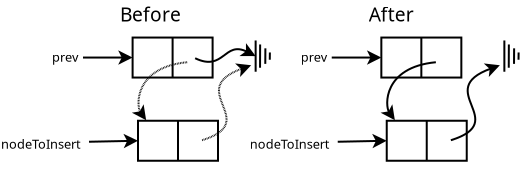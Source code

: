 <?xml version="1.0" encoding="UTF-8"?>
<dia:diagram xmlns:dia="http://www.lysator.liu.se/~alla/dia/">
  <dia:layer name="Background" visible="true">
    <dia:group>
      <dia:object type="Standard - Text" version="0" id="O0">
        <dia:attribute name="obj_pos">
          <dia:point val="6.8,4.4"/>
        </dia:attribute>
        <dia:attribute name="obj_bb">
          <dia:rectangle val="6.8,3.55;9.75,5"/>
        </dia:attribute>
        <dia:attribute name="text">
          <dia:composite type="text">
            <dia:attribute name="string">
              <dia:string>#Before#</dia:string>
            </dia:attribute>
            <dia:attribute name="font">
              <dia:font family="sans" style="0" name="Helvetica"/>
            </dia:attribute>
            <dia:attribute name="height">
              <dia:real val="1.2"/>
            </dia:attribute>
            <dia:attribute name="pos">
              <dia:point val="6.8,4.4"/>
            </dia:attribute>
            <dia:attribute name="color">
              <dia:color val="#000000"/>
            </dia:attribute>
            <dia:attribute name="alignment">
              <dia:enum val="0"/>
            </dia:attribute>
          </dia:composite>
        </dia:attribute>
      </dia:object>
      <dia:object type="Standard - Text" version="0" id="O1">
        <dia:attribute name="obj_pos">
          <dia:point val="3.4,6.41"/>
        </dia:attribute>
        <dia:attribute name="obj_bb">
          <dia:rectangle val="3.381,5.791;4.75,6.798"/>
        </dia:attribute>
        <dia:attribute name="text">
          <dia:composite type="text">
            <dia:attribute name="string">
              <dia:string>#prev#</dia:string>
            </dia:attribute>
            <dia:attribute name="font">
              <dia:font family="sans" style="0" name="Helvetica"/>
            </dia:attribute>
            <dia:attribute name="height">
              <dia:real val="0.8"/>
            </dia:attribute>
            <dia:attribute name="pos">
              <dia:point val="3.4,6.41"/>
            </dia:attribute>
            <dia:attribute name="color">
              <dia:color val="#000000"/>
            </dia:attribute>
            <dia:attribute name="alignment">
              <dia:enum val="0"/>
            </dia:attribute>
          </dia:composite>
        </dia:attribute>
      </dia:object>
      <dia:group>
        <dia:object type="Standard - Box" version="0" id="O2">
          <dia:attribute name="obj_pos">
            <dia:point val="7.7,9.36"/>
          </dia:attribute>
          <dia:attribute name="obj_bb">
            <dia:rectangle val="7.65,9.31;11.75,11.41"/>
          </dia:attribute>
          <dia:attribute name="elem_corner">
            <dia:point val="7.7,9.36"/>
          </dia:attribute>
          <dia:attribute name="elem_width">
            <dia:real val="4"/>
          </dia:attribute>
          <dia:attribute name="elem_height">
            <dia:real val="2"/>
          </dia:attribute>
          <dia:attribute name="show_background">
            <dia:boolean val="true"/>
          </dia:attribute>
        </dia:object>
        <dia:object type="Standard - Line" version="0" id="O3">
          <dia:attribute name="obj_pos">
            <dia:point val="9.7,9.36"/>
          </dia:attribute>
          <dia:attribute name="obj_bb">
            <dia:rectangle val="9.65,9.31;9.75,11.41"/>
          </dia:attribute>
          <dia:attribute name="conn_endpoints">
            <dia:point val="9.7,9.36"/>
            <dia:point val="9.7,11.36"/>
          </dia:attribute>
          <dia:attribute name="numcp">
            <dia:int val="1"/>
          </dia:attribute>
          <dia:connections>
            <dia:connection handle="0" to="O2" connection="1"/>
            <dia:connection handle="1" to="O2" connection="6"/>
          </dia:connections>
        </dia:object>
      </dia:group>
      <dia:object type="Standard - Text" version="0" id="O4">
        <dia:attribute name="obj_pos">
          <dia:point val="0.85,10.76"/>
        </dia:attribute>
        <dia:attribute name="obj_bb">
          <dia:rectangle val="0.85,10.16;4.9,11.11"/>
        </dia:attribute>
        <dia:attribute name="text">
          <dia:composite type="text">
            <dia:attribute name="string">
              <dia:string>#nodeToInsert#</dia:string>
            </dia:attribute>
            <dia:attribute name="font">
              <dia:font family="sans" style="0" name="Helvetica"/>
            </dia:attribute>
            <dia:attribute name="height">
              <dia:real val="0.8"/>
            </dia:attribute>
            <dia:attribute name="pos">
              <dia:point val="0.85,10.76"/>
            </dia:attribute>
            <dia:attribute name="color">
              <dia:color val="#000000"/>
            </dia:attribute>
            <dia:attribute name="alignment">
              <dia:enum val="0"/>
            </dia:attribute>
          </dia:composite>
        </dia:attribute>
      </dia:object>
      <dia:object type="Standard - Line" version="0" id="O5">
        <dia:attribute name="obj_pos">
          <dia:point val="5.25,10.41"/>
        </dia:attribute>
        <dia:attribute name="obj_bb">
          <dia:rectangle val="5.199,9.859;7.76,10.861"/>
        </dia:attribute>
        <dia:attribute name="conn_endpoints">
          <dia:point val="5.25,10.41"/>
          <dia:point val="7.7,10.36"/>
        </dia:attribute>
        <dia:attribute name="numcp">
          <dia:int val="1"/>
        </dia:attribute>
        <dia:attribute name="end_arrow">
          <dia:enum val="22"/>
        </dia:attribute>
        <dia:attribute name="end_arrow_length">
          <dia:real val="0.5"/>
        </dia:attribute>
        <dia:attribute name="end_arrow_width">
          <dia:real val="0.5"/>
        </dia:attribute>
      </dia:object>
      <dia:group>
        <dia:object type="Standard - Box" version="0" id="O6">
          <dia:attribute name="obj_pos">
            <dia:point val="7.43,5.2"/>
          </dia:attribute>
          <dia:attribute name="obj_bb">
            <dia:rectangle val="7.38,5.15;11.48,7.25"/>
          </dia:attribute>
          <dia:attribute name="elem_corner">
            <dia:point val="7.43,5.2"/>
          </dia:attribute>
          <dia:attribute name="elem_width">
            <dia:real val="4"/>
          </dia:attribute>
          <dia:attribute name="elem_height">
            <dia:real val="2"/>
          </dia:attribute>
          <dia:attribute name="show_background">
            <dia:boolean val="true"/>
          </dia:attribute>
        </dia:object>
        <dia:object type="Standard - Line" version="0" id="O7">
          <dia:attribute name="obj_pos">
            <dia:point val="9.43,5.2"/>
          </dia:attribute>
          <dia:attribute name="obj_bb">
            <dia:rectangle val="9.38,5.15;9.48,7.25"/>
          </dia:attribute>
          <dia:attribute name="conn_endpoints">
            <dia:point val="9.43,5.2"/>
            <dia:point val="9.43,7.2"/>
          </dia:attribute>
          <dia:attribute name="numcp">
            <dia:int val="1"/>
          </dia:attribute>
          <dia:connections>
            <dia:connection handle="0" to="O6" connection="1"/>
            <dia:connection handle="1" to="O6" connection="6"/>
          </dia:connections>
        </dia:object>
      </dia:group>
      <dia:object type="Standard - Line" version="0" id="O8">
        <dia:attribute name="obj_pos">
          <dia:point val="4.95,6.2"/>
        </dia:attribute>
        <dia:attribute name="obj_bb">
          <dia:rectangle val="4.9,5.7;7.48,6.7"/>
        </dia:attribute>
        <dia:attribute name="conn_endpoints">
          <dia:point val="4.95,6.2"/>
          <dia:point val="7.43,6.2"/>
        </dia:attribute>
        <dia:attribute name="numcp">
          <dia:int val="1"/>
        </dia:attribute>
        <dia:attribute name="end_arrow">
          <dia:enum val="22"/>
        </dia:attribute>
        <dia:attribute name="end_arrow_length">
          <dia:real val="0.5"/>
        </dia:attribute>
        <dia:attribute name="end_arrow_width">
          <dia:real val="0.5"/>
        </dia:attribute>
      </dia:object>
      <dia:group>
        <dia:object type="Standard - Line" version="0" id="O9">
          <dia:attribute name="obj_pos">
            <dia:point val="13.582,5.346"/>
          </dia:attribute>
          <dia:attribute name="obj_bb">
            <dia:rectangle val="13.532,5.296;13.632,6.959"/>
          </dia:attribute>
          <dia:attribute name="conn_endpoints">
            <dia:point val="13.582,5.346"/>
            <dia:point val="13.582,6.909"/>
          </dia:attribute>
          <dia:attribute name="numcp">
            <dia:int val="1"/>
          </dia:attribute>
        </dia:object>
        <dia:object type="Standard - Line" version="0" id="O10">
          <dia:attribute name="obj_pos">
            <dia:point val="13.807,5.546"/>
          </dia:attribute>
          <dia:attribute name="obj_bb">
            <dia:rectangle val="13.751,5.496;13.857,6.759"/>
          </dia:attribute>
          <dia:attribute name="conn_endpoints">
            <dia:point val="13.807,5.546"/>
            <dia:point val="13.802,6.709"/>
          </dia:attribute>
          <dia:attribute name="numcp">
            <dia:int val="1"/>
          </dia:attribute>
        </dia:object>
        <dia:object type="Standard - Line" version="0" id="O11">
          <dia:attribute name="obj_pos">
            <dia:point val="14.069,5.74"/>
          </dia:attribute>
          <dia:attribute name="obj_bb">
            <dia:rectangle val="14.014,5.69;14.119,6.565"/>
          </dia:attribute>
          <dia:attribute name="conn_endpoints">
            <dia:point val="14.069,5.74"/>
            <dia:point val="14.064,6.515"/>
          </dia:attribute>
          <dia:attribute name="numcp">
            <dia:int val="1"/>
          </dia:attribute>
        </dia:object>
        <dia:object type="Standard - Line" version="0" id="O12">
          <dia:attribute name="obj_pos">
            <dia:point val="14.294,5.946"/>
          </dia:attribute>
          <dia:attribute name="obj_bb">
            <dia:rectangle val="14.238,5.896;14.345,6.36"/>
          </dia:attribute>
          <dia:attribute name="conn_endpoints">
            <dia:point val="14.294,5.946"/>
            <dia:point val="14.289,6.309"/>
          </dia:attribute>
          <dia:attribute name="numcp">
            <dia:int val="1"/>
          </dia:attribute>
        </dia:object>
      </dia:group>
      <dia:object type="Standard - BezierLine" version="0" id="O13">
        <dia:attribute name="obj_pos">
          <dia:point val="10.557,6.234"/>
        </dia:attribute>
        <dia:attribute name="obj_bb">
          <dia:rectangle val="10.49,5.659;13.851,6.597"/>
        </dia:attribute>
        <dia:attribute name="bez_points">
          <dia:point val="10.557,6.234"/>
          <dia:point val="12.007,6.934"/>
          <dia:point val="12.007,5.334"/>
          <dia:point val="13.582,6.128"/>
        </dia:attribute>
        <dia:attribute name="corner_types">
          <dia:enum val="0"/>
          <dia:enum val="0"/>
        </dia:attribute>
        <dia:attribute name="end_arrow">
          <dia:enum val="22"/>
        </dia:attribute>
        <dia:attribute name="end_arrow_length">
          <dia:real val="0.5"/>
        </dia:attribute>
        <dia:attribute name="end_arrow_width">
          <dia:real val="0.5"/>
        </dia:attribute>
      </dia:object>
      <dia:object type="Standard - BezierLine" version="0" id="O14">
        <dia:attribute name="obj_pos">
          <dia:point val="10.157,6.434"/>
        </dia:attribute>
        <dia:attribute name="obj_bb">
          <dia:rectangle val="7.671,6.379;10.211,9.665"/>
        </dia:attribute>
        <dia:attribute name="bez_points">
          <dia:point val="10.157,6.434"/>
          <dia:point val="7.507,6.684"/>
          <dia:point val="7.607,8.634"/>
          <dia:point val="8.107,9.334"/>
        </dia:attribute>
        <dia:attribute name="corner_types">
          <dia:enum val="0"/>
          <dia:enum val="0"/>
        </dia:attribute>
        <dia:attribute name="line_style">
          <dia:enum val="4"/>
        </dia:attribute>
        <dia:attribute name="dashlength">
          <dia:real val="0.4"/>
        </dia:attribute>
        <dia:attribute name="end_arrow">
          <dia:enum val="22"/>
        </dia:attribute>
        <dia:attribute name="end_arrow_length">
          <dia:real val="0.5"/>
        </dia:attribute>
        <dia:attribute name="end_arrow_width">
          <dia:real val="0.5"/>
        </dia:attribute>
      </dia:object>
      <dia:object type="Standard - BezierLine" version="0" id="O15">
        <dia:attribute name="obj_pos">
          <dia:point val="10.907,10.334"/>
        </dia:attribute>
        <dia:attribute name="obj_bb">
          <dia:rectangle val="10.844,6.097;13.576,10.396"/>
        </dia:attribute>
        <dia:attribute name="bez_points">
          <dia:point val="10.907,10.334"/>
          <dia:point val="13.957,9.384"/>
          <dia:point val="9.957,7.834"/>
          <dia:point val="13.357,6.584"/>
        </dia:attribute>
        <dia:attribute name="corner_types">
          <dia:enum val="0"/>
          <dia:enum val="0"/>
        </dia:attribute>
        <dia:attribute name="line_style">
          <dia:enum val="4"/>
        </dia:attribute>
        <dia:attribute name="dashlength">
          <dia:real val="0.4"/>
        </dia:attribute>
        <dia:attribute name="end_arrow">
          <dia:enum val="22"/>
        </dia:attribute>
        <dia:attribute name="end_arrow_length">
          <dia:real val="0.5"/>
        </dia:attribute>
        <dia:attribute name="end_arrow_width">
          <dia:real val="0.5"/>
        </dia:attribute>
      </dia:object>
    </dia:group>
    <dia:object type="Standard - Text" version="0" id="O16">
      <dia:attribute name="obj_pos">
        <dia:point val="19.237,4.4"/>
      </dia:attribute>
      <dia:attribute name="obj_bb">
        <dia:rectangle val="19.237,3.522;21.414,5.055"/>
      </dia:attribute>
      <dia:attribute name="text">
        <dia:composite type="text">
          <dia:attribute name="string">
            <dia:string>#After#</dia:string>
          </dia:attribute>
          <dia:attribute name="font">
            <dia:font family="sans" style="0" name="Helvetica"/>
          </dia:attribute>
          <dia:attribute name="height">
            <dia:real val="1.2"/>
          </dia:attribute>
          <dia:attribute name="pos">
            <dia:point val="19.237,4.4"/>
          </dia:attribute>
          <dia:attribute name="color">
            <dia:color val="#000000"/>
          </dia:attribute>
          <dia:attribute name="alignment">
            <dia:enum val="0"/>
          </dia:attribute>
        </dia:composite>
      </dia:attribute>
    </dia:object>
    <dia:object type="Standard - Text" version="0" id="O17">
      <dia:attribute name="obj_pos">
        <dia:point val="15.837,6.41"/>
      </dia:attribute>
      <dia:attribute name="obj_bb">
        <dia:rectangle val="15.837,5.81;17.187,6.76"/>
      </dia:attribute>
      <dia:attribute name="text">
        <dia:composite type="text">
          <dia:attribute name="string">
            <dia:string>#prev#</dia:string>
          </dia:attribute>
          <dia:attribute name="font">
            <dia:font family="sans" style="0" name="Helvetica"/>
          </dia:attribute>
          <dia:attribute name="height">
            <dia:real val="0.8"/>
          </dia:attribute>
          <dia:attribute name="pos">
            <dia:point val="15.837,6.41"/>
          </dia:attribute>
          <dia:attribute name="color">
            <dia:color val="#000000"/>
          </dia:attribute>
          <dia:attribute name="alignment">
            <dia:enum val="0"/>
          </dia:attribute>
        </dia:composite>
      </dia:attribute>
    </dia:object>
    <dia:group>
      <dia:object type="Standard - Box" version="0" id="O18">
        <dia:attribute name="obj_pos">
          <dia:point val="20.137,9.36"/>
        </dia:attribute>
        <dia:attribute name="obj_bb">
          <dia:rectangle val="20.087,9.31;24.187,11.41"/>
        </dia:attribute>
        <dia:attribute name="elem_corner">
          <dia:point val="20.137,9.36"/>
        </dia:attribute>
        <dia:attribute name="elem_width">
          <dia:real val="4"/>
        </dia:attribute>
        <dia:attribute name="elem_height">
          <dia:real val="2"/>
        </dia:attribute>
        <dia:attribute name="show_background">
          <dia:boolean val="true"/>
        </dia:attribute>
      </dia:object>
      <dia:object type="Standard - Line" version="0" id="O19">
        <dia:attribute name="obj_pos">
          <dia:point val="22.137,9.36"/>
        </dia:attribute>
        <dia:attribute name="obj_bb">
          <dia:rectangle val="22.087,9.31;22.187,11.41"/>
        </dia:attribute>
        <dia:attribute name="conn_endpoints">
          <dia:point val="22.137,9.36"/>
          <dia:point val="22.137,11.36"/>
        </dia:attribute>
        <dia:attribute name="numcp">
          <dia:int val="1"/>
        </dia:attribute>
        <dia:connections>
          <dia:connection handle="0" to="O18" connection="1"/>
          <dia:connection handle="1" to="O18" connection="6"/>
        </dia:connections>
      </dia:object>
    </dia:group>
    <dia:object type="Standard - Text" version="0" id="O20">
      <dia:attribute name="obj_pos">
        <dia:point val="13.287,10.76"/>
      </dia:attribute>
      <dia:attribute name="obj_bb">
        <dia:rectangle val="13.287,10.16;17.337,11.11"/>
      </dia:attribute>
      <dia:attribute name="text">
        <dia:composite type="text">
          <dia:attribute name="string">
            <dia:string>#nodeToInsert#</dia:string>
          </dia:attribute>
          <dia:attribute name="font">
            <dia:font family="sans" style="0" name="Helvetica"/>
          </dia:attribute>
          <dia:attribute name="height">
            <dia:real val="0.8"/>
          </dia:attribute>
          <dia:attribute name="pos">
            <dia:point val="13.287,10.76"/>
          </dia:attribute>
          <dia:attribute name="color">
            <dia:color val="#000000"/>
          </dia:attribute>
          <dia:attribute name="alignment">
            <dia:enum val="0"/>
          </dia:attribute>
        </dia:composite>
      </dia:attribute>
    </dia:object>
    <dia:object type="Standard - Line" version="0" id="O21">
      <dia:attribute name="obj_pos">
        <dia:point val="17.687,10.41"/>
      </dia:attribute>
      <dia:attribute name="obj_bb">
        <dia:rectangle val="17.636,9.859;20.197,10.861"/>
      </dia:attribute>
      <dia:attribute name="conn_endpoints">
        <dia:point val="17.687,10.41"/>
        <dia:point val="20.137,10.36"/>
      </dia:attribute>
      <dia:attribute name="numcp">
        <dia:int val="1"/>
      </dia:attribute>
      <dia:attribute name="end_arrow">
        <dia:enum val="22"/>
      </dia:attribute>
      <dia:attribute name="end_arrow_length">
        <dia:real val="0.5"/>
      </dia:attribute>
      <dia:attribute name="end_arrow_width">
        <dia:real val="0.5"/>
      </dia:attribute>
    </dia:object>
    <dia:group>
      <dia:object type="Standard - Box" version="0" id="O22">
        <dia:attribute name="obj_pos">
          <dia:point val="19.867,5.2"/>
        </dia:attribute>
        <dia:attribute name="obj_bb">
          <dia:rectangle val="19.817,5.15;23.917,7.25"/>
        </dia:attribute>
        <dia:attribute name="elem_corner">
          <dia:point val="19.867,5.2"/>
        </dia:attribute>
        <dia:attribute name="elem_width">
          <dia:real val="4"/>
        </dia:attribute>
        <dia:attribute name="elem_height">
          <dia:real val="2"/>
        </dia:attribute>
        <dia:attribute name="show_background">
          <dia:boolean val="true"/>
        </dia:attribute>
      </dia:object>
      <dia:object type="Standard - Line" version="0" id="O23">
        <dia:attribute name="obj_pos">
          <dia:point val="21.867,5.2"/>
        </dia:attribute>
        <dia:attribute name="obj_bb">
          <dia:rectangle val="21.817,5.15;21.917,7.25"/>
        </dia:attribute>
        <dia:attribute name="conn_endpoints">
          <dia:point val="21.867,5.2"/>
          <dia:point val="21.867,7.2"/>
        </dia:attribute>
        <dia:attribute name="numcp">
          <dia:int val="1"/>
        </dia:attribute>
        <dia:connections>
          <dia:connection handle="0" to="O22" connection="1"/>
          <dia:connection handle="1" to="O22" connection="6"/>
        </dia:connections>
      </dia:object>
    </dia:group>
    <dia:object type="Standard - Line" version="0" id="O24">
      <dia:attribute name="obj_pos">
        <dia:point val="17.387,6.2"/>
      </dia:attribute>
      <dia:attribute name="obj_bb">
        <dia:rectangle val="17.337,5.7;19.917,6.7"/>
      </dia:attribute>
      <dia:attribute name="conn_endpoints">
        <dia:point val="17.387,6.2"/>
        <dia:point val="19.867,6.2"/>
      </dia:attribute>
      <dia:attribute name="numcp">
        <dia:int val="1"/>
      </dia:attribute>
      <dia:attribute name="end_arrow">
        <dia:enum val="22"/>
      </dia:attribute>
      <dia:attribute name="end_arrow_length">
        <dia:real val="0.5"/>
      </dia:attribute>
      <dia:attribute name="end_arrow_width">
        <dia:real val="0.5"/>
      </dia:attribute>
    </dia:object>
    <dia:group>
      <dia:object type="Standard - Line" version="0" id="O25">
        <dia:attribute name="obj_pos">
          <dia:point val="26.018,5.346"/>
        </dia:attribute>
        <dia:attribute name="obj_bb">
          <dia:rectangle val="25.968,5.296;26.068,6.959"/>
        </dia:attribute>
        <dia:attribute name="conn_endpoints">
          <dia:point val="26.018,5.346"/>
          <dia:point val="26.018,6.909"/>
        </dia:attribute>
        <dia:attribute name="numcp">
          <dia:int val="1"/>
        </dia:attribute>
      </dia:object>
      <dia:object type="Standard - Line" version="0" id="O26">
        <dia:attribute name="obj_pos">
          <dia:point val="26.243,5.546"/>
        </dia:attribute>
        <dia:attribute name="obj_bb">
          <dia:rectangle val="26.188,5.496;26.294,6.759"/>
        </dia:attribute>
        <dia:attribute name="conn_endpoints">
          <dia:point val="26.243,5.546"/>
          <dia:point val="26.238,6.709"/>
        </dia:attribute>
        <dia:attribute name="numcp">
          <dia:int val="1"/>
        </dia:attribute>
      </dia:object>
      <dia:object type="Standard - Line" version="0" id="O27">
        <dia:attribute name="obj_pos">
          <dia:point val="26.506,5.74"/>
        </dia:attribute>
        <dia:attribute name="obj_bb">
          <dia:rectangle val="26.45,5.69;26.556,6.565"/>
        </dia:attribute>
        <dia:attribute name="conn_endpoints">
          <dia:point val="26.506,5.74"/>
          <dia:point val="26.501,6.515"/>
        </dia:attribute>
        <dia:attribute name="numcp">
          <dia:int val="1"/>
        </dia:attribute>
      </dia:object>
      <dia:object type="Standard - Line" version="0" id="O28">
        <dia:attribute name="obj_pos">
          <dia:point val="26.731,5.946"/>
        </dia:attribute>
        <dia:attribute name="obj_bb">
          <dia:rectangle val="26.675,5.896;26.781,6.36"/>
        </dia:attribute>
        <dia:attribute name="conn_endpoints">
          <dia:point val="26.731,5.946"/>
          <dia:point val="26.726,6.309"/>
        </dia:attribute>
        <dia:attribute name="numcp">
          <dia:int val="1"/>
        </dia:attribute>
      </dia:object>
    </dia:group>
    <dia:object type="Standard - BezierLine" version="0" id="O29">
      <dia:attribute name="obj_pos">
        <dia:point val="22.593,6.434"/>
      </dia:attribute>
      <dia:attribute name="obj_bb">
        <dia:rectangle val="20.107,6.379;22.648,9.665"/>
      </dia:attribute>
      <dia:attribute name="bez_points">
        <dia:point val="22.593,6.434"/>
        <dia:point val="19.943,6.684"/>
        <dia:point val="20.043,8.634"/>
        <dia:point val="20.543,9.334"/>
      </dia:attribute>
      <dia:attribute name="corner_types">
        <dia:enum val="0"/>
        <dia:enum val="0"/>
      </dia:attribute>
      <dia:attribute name="end_arrow">
        <dia:enum val="22"/>
      </dia:attribute>
      <dia:attribute name="end_arrow_length">
        <dia:real val="0.5"/>
      </dia:attribute>
      <dia:attribute name="end_arrow_width">
        <dia:real val="0.5"/>
      </dia:attribute>
    </dia:object>
    <dia:object type="Standard - BezierLine" version="0" id="O30">
      <dia:attribute name="obj_pos">
        <dia:point val="23.343,10.334"/>
      </dia:attribute>
      <dia:attribute name="obj_bb">
        <dia:rectangle val="23.281,6.097;26.013,10.396"/>
      </dia:attribute>
      <dia:attribute name="bez_points">
        <dia:point val="23.343,10.334"/>
        <dia:point val="26.393,9.384"/>
        <dia:point val="22.393,7.834"/>
        <dia:point val="25.793,6.584"/>
      </dia:attribute>
      <dia:attribute name="corner_types">
        <dia:enum val="0"/>
        <dia:enum val="0"/>
      </dia:attribute>
      <dia:attribute name="end_arrow">
        <dia:enum val="22"/>
      </dia:attribute>
      <dia:attribute name="end_arrow_length">
        <dia:real val="0.5"/>
      </dia:attribute>
      <dia:attribute name="end_arrow_width">
        <dia:real val="0.5"/>
      </dia:attribute>
    </dia:object>
    <dia:object type="Standard - Line" version="0" id="O31">
      <dia:attribute name="obj_pos">
        <dia:point val="11,12"/>
      </dia:attribute>
      <dia:attribute name="obj_bb">
        <dia:rectangle val="10.95,11.95;18.05,12.05"/>
      </dia:attribute>
      <dia:attribute name="conn_endpoints">
        <dia:point val="11,12"/>
        <dia:point val="18,12"/>
      </dia:attribute>
      <dia:attribute name="numcp">
        <dia:int val="1"/>
      </dia:attribute>
      <dia:attribute name="line_color">
        <dia:color val="#ffffff"/>
      </dia:attribute>
    </dia:object>
  </dia:layer>
</dia:diagram>
